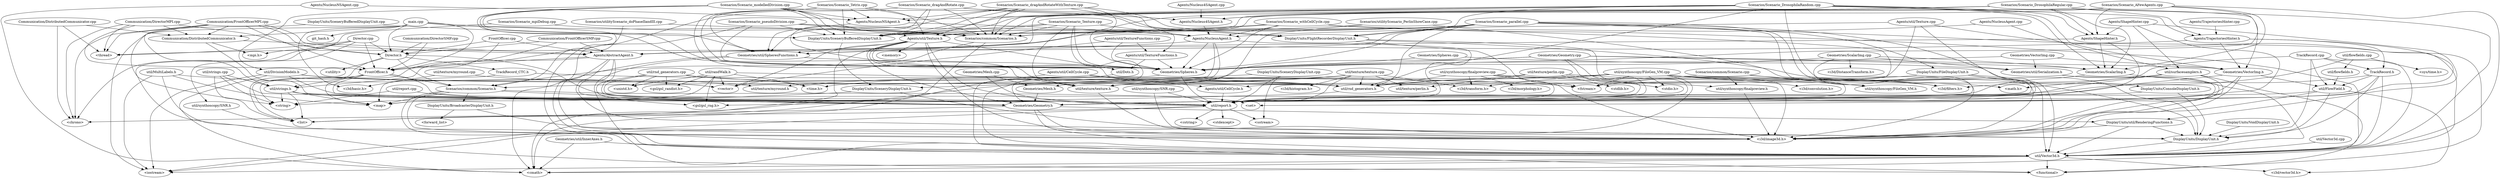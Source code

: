 digraph G {
"Agents/AbstractAgent.h";
"<i3d/image3d.h>";
"util/report.h";
"DisplayUnits/DisplayUnit.h";
"Geometries/Geometry.h";
"FrontOfficer.h";
"util/strings.h";
"Agents/Nucleus4SAgent.cpp";
"Agents/Nucleus4SAgent.h";
"Agents/NucleusAgent.h";
"Agents/NucleusAgent.cpp";
"util/surfacesamplers.h";
"<list>";
"<vector>";
"Geometries/Spheres.h";
"Agents/NucleusNSAgent.cpp";
"<cmath>";
"Agents/NucleusNSAgent.h";
"Geometries/util/SpheresFunctions.h";
"Agents/ShapeHinter.cpp";
"DisplayUnits/util/RenderingFunctions.h";
"Agents/ShapeHinter.h";
"Geometries/ScalarImg.h";
"Agents/TrajectoriesHinter.cpp";
"Agents/TrajectoriesHinter.h";
"Geometries/VectorImg.h";
"TrackRecord.h";
"Agents/util/CellCycle.cpp";
"util/rnd_generators.h";
"Agents/util/CellCycle.h";
"Agents/util/Texture.cpp";
"util/texture/texture.h";
"Agents/util/Texture.h";
"<memory>";
"util/Dots.h";
"Agents/util/TextureFunctions.cpp";
"Agents/util/TextureFunctions.h";
"Communication/DirectorMPI.cpp";
"Communication/DistributedCommunicator.h";
"Director.h";
"<chrono>";
"<thread>";
"Communication/DirectorSMP.cpp";
"Communication/DistributedCommunicator.cpp";
"<mpi.h>";
"Communication/FrontOfficerMPI.cpp";
"Communication/FrontOfficerSMP.cpp";
"Director.cpp";
"util/Vector3d.h";
"util/synthoscopy/SNR.h";
"<utility>";
"TrackRecord_CTC.h";
"Scenarios/common/Scenario.h";
"DisplayUnits/BroadcasterDisplayUnit.h";
"<forward_list>";
"DisplayUnits/ConsoleDisplayUnit.h";
"DisplayUnits/FileDisplayUnit.h";
"<fstream>";
"DisplayUnits/FlightRecorderDisplayUnit.h";
"DisplayUnits/SceneryBufferedDisplayUnit.cpp";
"DisplayUnits/SceneryBufferedDisplayUnit.h";
"<string>";
"DisplayUnits/SceneryDisplayUnit.h";
"DisplayUnits/SceneryDisplayUnit.cpp";
"<sstream>";
"DisplayUnits/VoidDisplayUnit.h";
"FrontOfficer.cpp";
"<map>";
"Geometries/Geometry.cpp";
"Geometries/Mesh.h";
"Geometries/Mesh.cpp";
"Geometries/ScalarImg.cpp";
"<i3d/DistanceTransform.h>";
"Geometries/util/Serialization.h";
"Geometries/Spheres.cpp";
"Geometries/util/InnerAxes.h";
"<functional>";
"Geometries/VectorImg.cpp";
"util/FlowField.h";
"main.cpp";
"<iostream>";
"<i3d/basic.h>";
"git_hash.h";
"Scenarios/common/Scenarios.h";
"Scenarios/common/Scenario.cpp";
"util/synthoscopy/finalpreview.h";
"util/synthoscopy/FiloGen_VM.h";
"<i3d/filters.h>";
"<set>";
"Scenarios/Scenario_AFewAgents.cpp";
"Scenarios/Scenario_dragAndRotate.cpp";
"Scenarios/Scenario_dragAndRotateWithTexture.cpp";
"Scenarios/Scenario_DrosophilaRandom.cpp";
"Scenarios/Scenario_DrosophilaRegular.cpp";
"Scenarios/Scenario_modelledDivision.cpp";
"util/DivisionModels.h";
"Scenarios/Scenario_mpiDebug.cpp";
"Scenarios/Scenario_parallel.cpp";
"Scenarios/Scenario_pseudoDivision.cpp";
"Scenarios/Scenario_Tetris.cpp";
"Scenarios/Scenario_Texture.cpp";
"Scenarios/Scenario_withCellCycle.cpp";
"Scenarios/utilityScenario_doPhaseIIandIII.cpp";
"Scenarios/utilityScenario_PerlinShowCase.cpp";
"TrackRecord.cpp";
"<i3d/vector3d.h>";
"util/flowfields.cpp";
"<sys/time.h>";
"util/flowfields.h";
"util/MultiLabels.h";
"util/randWalk.h";
"<gsl/gsl_rng.h>";
"<gsl/gsl_randist.h>";
"<time.h>";
"<unistd.h>";
"util/report.cpp";
"<stdexcept>";
"<cstring>";
"util/rnd_generators.cpp";
"util/strings.cpp";
"<math.h>";
"util/synthoscopy/FiloGen_VM.cpp";
"<stdio.h>";
"<i3d/transform.h>";
"<i3d/convolution.h>";
"util/synthoscopy/finalpreview.cpp";
"<i3d/morphology.h>";
"util/synthoscopy/SNR.cpp";
"util/texture/myround.cpp";
"util/texture/myround.h";
"util/texture/perlin.cpp";
"<stdlib.h>";
"util/texture/perlin.h";
"util/texture/texture.cpp";
"<i3d/histogram.h>";
"util/Vector3d.cpp";
"Agents/AbstractAgent.h" -> "<i3d/image3d.h>";
"Agents/AbstractAgent.h" -> "util/report.h";
"Agents/AbstractAgent.h" -> "DisplayUnits/DisplayUnit.h";
"Agents/AbstractAgent.h" -> "Geometries/Geometry.h";
"Agents/AbstractAgent.h" -> "FrontOfficer.h";
"Agents/AbstractAgent.h" -> "util/strings.h";
"util/report.h" -> "<iostream>";
"util/report.h" -> "<sstream>";
"util/report.h" -> "<stdexcept>";
"util/report.h" -> "<cstring>";
"util/report.h" -> "<chrono>";
"DisplayUnits/DisplayUnit.h" -> "util/Vector3d.h";
"Geometries/Geometry.h" -> "<list>";
"Geometries/Geometry.h" -> "<i3d/image3d.h>";
"Geometries/Geometry.h" -> "util/Vector3d.h";
"Geometries/Geometry.h" -> "DisplayUnits/util/RenderingFunctions.h";
"FrontOfficer.h" -> "<list>";
"FrontOfficer.h" -> "<map>";
"FrontOfficer.h" -> "util/report.h";
"FrontOfficer.h" -> "util/strings.h";
"FrontOfficer.h" -> "Scenarios/common/Scenario.h";
"FrontOfficer.h" -> "Geometries/Geometry.h";
"util/strings.h" -> "<string>";
"util/strings.h" -> "<list>";
"util/strings.h" -> "<map>";
"util/strings.h" -> "Geometries/Geometry.h";
"util/strings.h" -> "util/report.h";
"Agents/Nucleus4SAgent.cpp" -> "Agents/Nucleus4SAgent.h";
"Agents/Nucleus4SAgent.h" -> "Agents/NucleusAgent.h";
"Agents/NucleusAgent.h" -> "<list>";
"Agents/NucleusAgent.h" -> "<vector>";
"Agents/NucleusAgent.h" -> "util/report.h";
"Agents/NucleusAgent.h" -> "Agents/AbstractAgent.h";
"Agents/NucleusAgent.h" -> "Geometries/Spheres.h";
"Agents/NucleusAgent.cpp" -> "util/surfacesamplers.h";
"Agents/NucleusAgent.cpp" -> "Agents/NucleusAgent.h";
"util/surfacesamplers.h" -> "<math.h>";
"util/surfacesamplers.h" -> "<i3d/image3d.h>";
"util/surfacesamplers.h" -> "<functional>";
"util/surfacesamplers.h" -> "Geometries/Geometry.h";
"Geometries/Spheres.h" -> "util/report.h";
"Geometries/Spheres.h" -> "Geometries/Geometry.h";
"Agents/NucleusNSAgent.cpp" -> "<cmath>";
"Agents/NucleusNSAgent.cpp" -> "Agents/NucleusNSAgent.h";
"Agents/NucleusNSAgent.h" -> "Agents/NucleusAgent.h";
"Agents/NucleusNSAgent.h" -> "Geometries/util/SpheresFunctions.h";
"Geometries/util/SpheresFunctions.h" -> "<cmath>";
"Geometries/util/SpheresFunctions.h" -> "<functional>";
"Geometries/util/SpheresFunctions.h" -> "Geometries/Spheres.h";
"Agents/ShapeHinter.cpp" -> "util/report.h";
"Agents/ShapeHinter.cpp" -> "DisplayUnits/util/RenderingFunctions.h";
"Agents/ShapeHinter.cpp" -> "util/surfacesamplers.h";
"Agents/ShapeHinter.cpp" -> "Agents/ShapeHinter.h";
"DisplayUnits/util/RenderingFunctions.h" -> "<i3d/image3d.h>";
"DisplayUnits/util/RenderingFunctions.h" -> "util/Vector3d.h";
"DisplayUnits/util/RenderingFunctions.h" -> "DisplayUnits/DisplayUnit.h";
"Agents/ShapeHinter.h" -> "util/report.h";
"Agents/ShapeHinter.h" -> "Agents/AbstractAgent.h";
"Agents/ShapeHinter.h" -> "Geometries/ScalarImg.h";
"Geometries/ScalarImg.h" -> "<i3d/image3d.h>";
"Geometries/ScalarImg.h" -> "Geometries/Geometry.h";
"Agents/TrajectoriesHinter.cpp" -> "Agents/TrajectoriesHinter.h";
"Agents/TrajectoriesHinter.h" -> "util/report.h";
"Agents/TrajectoriesHinter.h" -> "Agents/AbstractAgent.h";
"Agents/TrajectoriesHinter.h" -> "Geometries/VectorImg.h";
"Agents/TrajectoriesHinter.h" -> "TrackRecord.h";
"Geometries/VectorImg.h" -> "<i3d/image3d.h>";
"Geometries/VectorImg.h" -> "util/report.h";
"Geometries/VectorImg.h" -> "util/FlowField.h";
"Geometries/VectorImg.h" -> "Geometries/Geometry.h";
"TrackRecord.h" -> "<map>";
"TrackRecord.h" -> "<set>";
"TrackRecord.h" -> "util/Vector3d.h";
"TrackRecord.h" -> "util/FlowField.h";
"TrackRecord.h" -> "DisplayUnits/DisplayUnit.h";
"Agents/util/CellCycle.cpp" -> "<cmath>";
"Agents/util/CellCycle.cpp" -> "util/rnd_generators.h";
"Agents/util/CellCycle.cpp" -> "Agents/util/CellCycle.h";
"util/rnd_generators.h" -> "<gsl/gsl_rng.h>";
"Agents/util/CellCycle.h" -> "util/report.h";
"Agents/util/Texture.cpp" -> "<cmath>";
"Agents/util/Texture.cpp" -> "util/texture/texture.h";
"Agents/util/Texture.cpp" -> "util/report.h";
"Agents/util/Texture.cpp" -> "Agents/util/Texture.h";
"util/texture/texture.h" -> "<i3d/image3d.h>";
"Agents/util/Texture.h" -> "<memory>";
"Agents/util/Texture.h" -> "<vector>";
"Agents/util/Texture.h" -> "<cmath>";
"Agents/util/Texture.h" -> "<i3d/image3d.h>";
"Agents/util/Texture.h" -> "util/report.h";
"Agents/util/Texture.h" -> "util/rnd_generators.h";
"Agents/util/Texture.h" -> "util/Dots.h";
"Agents/util/Texture.h" -> "Geometries/Geometry.h";
"Agents/util/Texture.h" -> "Geometries/Spheres.h";
"Agents/util/Texture.h" -> "Geometries/util/SpheresFunctions.h";
"util/Dots.h" -> "util/Vector3d.h";
"Agents/util/TextureFunctions.cpp" -> "<vector>";
"Agents/util/TextureFunctions.cpp" -> "Geometries/Spheres.h";
"Agents/util/TextureFunctions.cpp" -> "Agents/util/TextureFunctions.h";
"Agents/util/TextureFunctions.h" -> "util/Dots.h";
"Agents/util/TextureFunctions.h" -> "Geometries/Spheres.h";
"Communication/DirectorMPI.cpp" -> "Communication/DistributedCommunicator.h";
"Communication/DirectorMPI.cpp" -> "Director.h";
"Communication/DirectorMPI.cpp" -> "FrontOfficer.h";
"Communication/DirectorMPI.cpp" -> "<chrono>";
"Communication/DirectorMPI.cpp" -> "<thread>";
"Communication/DistributedCommunicator.h" -> "Agents/AbstractAgent.h";
"Communication/DistributedCommunicator.h" -> "util/report.h";
"Communication/DistributedCommunicator.h" -> "<mpi.h>";
"Director.h" -> "<list>";
"Director.h" -> "<utility>";
"Director.h" -> "util/report.h";
"Director.h" -> "TrackRecord_CTC.h";
"Director.h" -> "Scenarios/common/Scenario.h";
"Communication/DirectorSMP.cpp" -> "Director.h";
"Communication/DirectorSMP.cpp" -> "FrontOfficer.h";
"Communication/DistributedCommunicator.cpp" -> "Communication/DistributedCommunicator.h";
"Communication/DistributedCommunicator.cpp" -> "<chrono>";
"Communication/DistributedCommunicator.cpp" -> "<thread>";
"Communication/FrontOfficerMPI.cpp" -> "Agents/AbstractAgent.h";
"Communication/FrontOfficerMPI.cpp" -> "FrontOfficer.h";
"Communication/FrontOfficerMPI.cpp" -> "Director.h";
"Communication/FrontOfficerMPI.cpp" -> "util/strings.h";
"Communication/FrontOfficerMPI.cpp" -> "Communication/DistributedCommunicator.h";
"Communication/FrontOfficerMPI.cpp" -> "<chrono>";
"Communication/FrontOfficerMPI.cpp" -> "<thread>";
"Communication/FrontOfficerSMP.cpp" -> "Agents/AbstractAgent.h";
"Communication/FrontOfficerSMP.cpp" -> "FrontOfficer.h";
"Communication/FrontOfficerSMP.cpp" -> "Director.h";
"Director.cpp" -> "<chrono>";
"Director.cpp" -> "<thread>";
"Director.cpp" -> "util/Vector3d.h";
"Director.cpp" -> "util/synthoscopy/SNR.h";
"Director.cpp" -> "FrontOfficer.h";
"Director.cpp" -> "Director.h";
"util/Vector3d.h" -> "<iostream>";
"util/Vector3d.h" -> "<cmath>";
"util/Vector3d.h" -> "<i3d/vector3d.h>";
"util/Vector3d.h" -> "<functional>";
"util/synthoscopy/SNR.h" -> "<i3d/image3d.h>";
"TrackRecord_CTC.h" -> "<map>";
"TrackRecord_CTC.h" -> "<fstream>";
"Scenarios/common/Scenario.h" -> "<map>";
"Scenarios/common/Scenario.h" -> "<set>";
"Scenarios/common/Scenario.h" -> "<i3d/image3d.h>";
"Scenarios/common/Scenario.h" -> "util/Vector3d.h";
"Scenarios/common/Scenario.h" -> "util/report.h";
"Scenarios/common/Scenario.h" -> "DisplayUnits/BroadcasterDisplayUnit.h";
"DisplayUnits/BroadcasterDisplayUnit.h" -> "DisplayUnits/DisplayUnit.h";
"DisplayUnits/BroadcasterDisplayUnit.h" -> "<forward_list>";
"DisplayUnits/ConsoleDisplayUnit.h" -> "util/report.h";
"DisplayUnits/ConsoleDisplayUnit.h" -> "DisplayUnits/DisplayUnit.h";
"DisplayUnits/FileDisplayUnit.h" -> "<fstream>";
"DisplayUnits/FileDisplayUnit.h" -> "DisplayUnits/DisplayUnit.h";
"DisplayUnits/FileDisplayUnit.h" -> "util/report.h";
"DisplayUnits/FlightRecorderDisplayUnit.h" -> "<fstream>";
"DisplayUnits/FlightRecorderDisplayUnit.h" -> "DisplayUnits/DisplayUnit.h";
"DisplayUnits/FlightRecorderDisplayUnit.h" -> "util/report.h";
"DisplayUnits/SceneryBufferedDisplayUnit.cpp" -> "DisplayUnits/SceneryBufferedDisplayUnit.h";
"DisplayUnits/SceneryBufferedDisplayUnit.cpp" -> "<string>";
"DisplayUnits/SceneryBufferedDisplayUnit.h" -> "DisplayUnits/SceneryDisplayUnit.h";
"DisplayUnits/SceneryDisplayUnit.h" -> "DisplayUnits/DisplayUnit.h";
"DisplayUnits/SceneryDisplayUnit.h" -> "<string>";
"DisplayUnits/SceneryDisplayUnit.cpp" -> "DisplayUnits/SceneryDisplayUnit.h";
"DisplayUnits/SceneryDisplayUnit.cpp" -> "util/report.h";
"DisplayUnits/SceneryDisplayUnit.cpp" -> "<sstream>";
"DisplayUnits/VoidDisplayUnit.h" -> "DisplayUnits/DisplayUnit.h";
"FrontOfficer.cpp" -> "Agents/AbstractAgent.h";
"FrontOfficer.cpp" -> "FrontOfficer.h";
"FrontOfficer.cpp" -> "Director.h";
"Geometries/Geometry.cpp" -> "util/report.h";
"Geometries/Geometry.cpp" -> "Geometries/Geometry.h";
"Geometries/Geometry.cpp" -> "Geometries/Mesh.h";
"Geometries/Geometry.cpp" -> "Geometries/ScalarImg.h";
"Geometries/Geometry.cpp" -> "Geometries/Spheres.h";
"Geometries/Geometry.cpp" -> "Geometries/VectorImg.h";
"Geometries/Mesh.h" -> "Geometries/Geometry.h";
"Geometries/Mesh.cpp" -> "util/report.h";
"Geometries/Mesh.cpp" -> "Geometries/Mesh.h";
"Geometries/ScalarImg.cpp" -> "<i3d/DistanceTransform.h>";
"Geometries/ScalarImg.cpp" -> "util/report.h";
"Geometries/ScalarImg.cpp" -> "Geometries/Spheres.h";
"Geometries/ScalarImg.cpp" -> "Geometries/ScalarImg.h";
"Geometries/ScalarImg.cpp" -> "Geometries/util/Serialization.h";
"Geometries/util/Serialization.h" -> "util/Vector3d.h";
"Geometries/util/Serialization.h" -> "<i3d/image3d.h>";
"Geometries/Spheres.cpp" -> "Geometries/Spheres.h";
"Geometries/Spheres.cpp" -> "Geometries/util/Serialization.h";
"Geometries/util/InnerAxes.h" -> "<cmath>";
"Geometries/util/InnerAxes.h" -> "util/Vector3d.h";
"Geometries/VectorImg.cpp" -> "Geometries/Spheres.h";
"Geometries/VectorImg.cpp" -> "Geometries/VectorImg.h";
"Geometries/VectorImg.cpp" -> "Geometries/util/Serialization.h";
"util/FlowField.h" -> "<i3d/image3d.h>";
"util/FlowField.h" -> "<i3d/vector3d.h>";
"util/FlowField.h" -> "util/report.h";
"util/FlowField.h" -> "DisplayUnits/DisplayUnit.h";
"main.cpp" -> "<iostream>";
"main.cpp" -> "<i3d/basic.h>";
"main.cpp" -> "git_hash.h";
"main.cpp" -> "Communication/DistributedCommunicator.h";
"main.cpp" -> "Scenarios/common/Scenario.h";
"main.cpp" -> "Scenarios/common/Scenarios.h";
"main.cpp" -> "Director.h";
"main.cpp" -> "FrontOfficer.h";
"Scenarios/common/Scenarios.h" -> "<list>";
"Scenarios/common/Scenarios.h" -> "Scenarios/common/Scenario.h";
"Scenarios/common/Scenario.cpp" -> "Scenarios/common/Scenario.h";
"Scenarios/common/Scenario.cpp" -> "util/synthoscopy/finalpreview.h";
"Scenarios/common/Scenario.cpp" -> "util/synthoscopy/FiloGen_VM.h";
"Scenarios/common/Scenario.cpp" -> "<i3d/filters.h>";
"util/synthoscopy/finalpreview.h" -> "<i3d/image3d.h>";
"Scenarios/Scenario_AFewAgents.cpp" -> "DisplayUnits/SceneryBufferedDisplayUnit.h";
"Scenarios/Scenario_AFewAgents.cpp" -> "util/Vector3d.h";
"Scenarios/Scenario_AFewAgents.cpp" -> "Geometries/Spheres.h";
"Scenarios/Scenario_AFewAgents.cpp" -> "Geometries/ScalarImg.h";
"Scenarios/Scenario_AFewAgents.cpp" -> "Agents/Nucleus4SAgent.h";
"Scenarios/Scenario_AFewAgents.cpp" -> "Agents/ShapeHinter.h";
"Scenarios/Scenario_AFewAgents.cpp" -> "Scenarios/common/Scenarios.h";
"Scenarios/Scenario_dragAndRotate.cpp" -> "DisplayUnits/SceneryBufferedDisplayUnit.h";
"Scenarios/Scenario_dragAndRotate.cpp" -> "util/Vector3d.h";
"Scenarios/Scenario_dragAndRotate.cpp" -> "Geometries/Spheres.h";
"Scenarios/Scenario_dragAndRotate.cpp" -> "Agents/Nucleus4SAgent.h";
"Scenarios/Scenario_dragAndRotate.cpp" -> "Scenarios/common/Scenarios.h";
"Scenarios/Scenario_dragAndRotate.cpp" -> "DisplayUnits/FlightRecorderDisplayUnit.h";
"Scenarios/Scenario_dragAndRotateWithTexture.cpp" -> "DisplayUnits/SceneryBufferedDisplayUnit.h";
"Scenarios/Scenario_dragAndRotateWithTexture.cpp" -> "DisplayUnits/FlightRecorderDisplayUnit.h";
"Scenarios/Scenario_dragAndRotateWithTexture.cpp" -> "Geometries/Spheres.h";
"Scenarios/Scenario_dragAndRotateWithTexture.cpp" -> "Geometries/util/SpheresFunctions.h";
"Scenarios/Scenario_dragAndRotateWithTexture.cpp" -> "Agents/NucleusNSAgent.h";
"Scenarios/Scenario_dragAndRotateWithTexture.cpp" -> "Agents/util/Texture.h";
"Scenarios/Scenario_dragAndRotateWithTexture.cpp" -> "Agents/util/TextureFunctions.h";
"Scenarios/Scenario_dragAndRotateWithTexture.cpp" -> "Scenarios/common/Scenarios.h";
"Scenarios/Scenario_DrosophilaRandom.cpp" -> "DisplayUnits/SceneryBufferedDisplayUnit.h";
"Scenarios/Scenario_DrosophilaRandom.cpp" -> "DisplayUnits/FlightRecorderDisplayUnit.h";
"Scenarios/Scenario_DrosophilaRandom.cpp" -> "util/rnd_generators.h";
"Scenarios/Scenario_DrosophilaRandom.cpp" -> "util/Vector3d.h";
"Scenarios/Scenario_DrosophilaRandom.cpp" -> "Geometries/ScalarImg.h";
"Scenarios/Scenario_DrosophilaRandom.cpp" -> "Geometries/VectorImg.h";
"Scenarios/Scenario_DrosophilaRandom.cpp" -> "Agents/NucleusNSAgent.h";
"Scenarios/Scenario_DrosophilaRandom.cpp" -> "Agents/ShapeHinter.h";
"Scenarios/Scenario_DrosophilaRandom.cpp" -> "Agents/TrajectoriesHinter.h";
"Scenarios/Scenario_DrosophilaRandom.cpp" -> "Geometries/util/SpheresFunctions.h";
"Scenarios/Scenario_DrosophilaRandom.cpp" -> "Scenarios/common/Scenarios.h";
"Scenarios/Scenario_DrosophilaRegular.cpp" -> "DisplayUnits/SceneryBufferedDisplayUnit.h";
"Scenarios/Scenario_DrosophilaRegular.cpp" -> "util/Vector3d.h";
"Scenarios/Scenario_DrosophilaRegular.cpp" -> "Geometries/ScalarImg.h";
"Scenarios/Scenario_DrosophilaRegular.cpp" -> "Geometries/VectorImg.h";
"Scenarios/Scenario_DrosophilaRegular.cpp" -> "Agents/Nucleus4SAgent.h";
"Scenarios/Scenario_DrosophilaRegular.cpp" -> "Agents/ShapeHinter.h";
"Scenarios/Scenario_DrosophilaRegular.cpp" -> "Agents/TrajectoriesHinter.h";
"Scenarios/Scenario_DrosophilaRegular.cpp" -> "Geometries/util/SpheresFunctions.h";
"Scenarios/Scenario_DrosophilaRegular.cpp" -> "Scenarios/common/Scenarios.h";
"Scenarios/Scenario_modelledDivision.cpp" -> "DisplayUnits/SceneryBufferedDisplayUnit.h";
"Scenarios/Scenario_modelledDivision.cpp" -> "DisplayUnits/FlightRecorderDisplayUnit.h";
"Scenarios/Scenario_modelledDivision.cpp" -> "Geometries/Spheres.h";
"Scenarios/Scenario_modelledDivision.cpp" -> "Geometries/util/SpheresFunctions.h";
"Scenarios/Scenario_modelledDivision.cpp" -> "Scenarios/common/Scenarios.h";
"Scenarios/Scenario_modelledDivision.cpp" -> "Agents/NucleusNSAgent.h";
"Scenarios/Scenario_modelledDivision.cpp" -> "Agents/util/Texture.h";
"Scenarios/Scenario_modelledDivision.cpp" -> "util/texture/texture.h";
"Scenarios/Scenario_modelledDivision.cpp" -> "util/DivisionModels.h";
"util/DivisionModels.h" -> "<iostream>";
"util/DivisionModels.h" -> "<fstream>";
"util/DivisionModels.h" -> "<vector>";
"util/DivisionModels.h" -> "<cmath>";
"util/DivisionModels.h" -> "util/report.h";
"util/DivisionModels.h" -> "util/rnd_generators.h";
"Scenarios/Scenario_mpiDebug.cpp" -> "Scenarios/common/Scenarios.h";
"Scenarios/Scenario_mpiDebug.cpp" -> "<mpi.h>";
"Scenarios/Scenario_parallel.cpp" -> "<thread>";
"Scenarios/Scenario_parallel.cpp" -> "<functional>";
"Scenarios/Scenario_parallel.cpp" -> "<i3d/image3d.h>";
"Scenarios/Scenario_parallel.cpp" -> "Scenarios/common/Scenarios.h";
"Scenarios/Scenario_parallel.cpp" -> "DisplayUnits/ConsoleDisplayUnit.h";
"Scenarios/Scenario_parallel.cpp" -> "DisplayUnits/SceneryBufferedDisplayUnit.h";
"Scenarios/Scenario_parallel.cpp" -> "DisplayUnits/FileDisplayUnit.h";
"Scenarios/Scenario_parallel.cpp" -> "DisplayUnits/FlightRecorderDisplayUnit.h";
"Scenarios/Scenario_parallel.cpp" -> "util/rnd_generators.h";
"Scenarios/Scenario_parallel.cpp" -> "util/Vector3d.h";
"Scenarios/Scenario_parallel.cpp" -> "Geometries/Spheres.h";
"Scenarios/Scenario_parallel.cpp" -> "Agents/AbstractAgent.h";
"Scenarios/Scenario_pseudoDivision.cpp" -> "DisplayUnits/SceneryBufferedDisplayUnit.h";
"Scenarios/Scenario_pseudoDivision.cpp" -> "util/Vector3d.h";
"Scenarios/Scenario_pseudoDivision.cpp" -> "Geometries/Spheres.h";
"Scenarios/Scenario_pseudoDivision.cpp" -> "Agents/NucleusAgent.h";
"Scenarios/Scenario_pseudoDivision.cpp" -> "Scenarios/common/Scenarios.h";
"Scenarios/Scenario_Tetris.cpp" -> "DisplayUnits/SceneryBufferedDisplayUnit.h";
"Scenarios/Scenario_Tetris.cpp" -> "Geometries/Spheres.h";
"Scenarios/Scenario_Tetris.cpp" -> "Geometries/util/SpheresFunctions.h";
"Scenarios/Scenario_Tetris.cpp" -> "Scenarios/common/Scenarios.h";
"Scenarios/Scenario_Tetris.cpp" -> "Agents/NucleusNSAgent.h";
"Scenarios/Scenario_Tetris.cpp" -> "Agents/util/Texture.h";
"Scenarios/Scenario_Tetris.cpp" -> "util/texture/texture.h";
"Scenarios/Scenario_Texture.cpp" -> "DisplayUnits/SceneryBufferedDisplayUnit.h";
"Scenarios/Scenario_Texture.cpp" -> "util/Vector3d.h";
"Scenarios/Scenario_Texture.cpp" -> "Geometries/Spheres.h";
"Scenarios/Scenario_Texture.cpp" -> "Scenarios/common/Scenarios.h";
"Scenarios/Scenario_Texture.cpp" -> "Agents/NucleusAgent.h";
"Scenarios/Scenario_Texture.cpp" -> "Agents/util/Texture.h";
"Scenarios/Scenario_Texture.cpp" -> "util/texture/texture.h";
"Scenarios/Scenario_withCellCycle.cpp" -> "DisplayUnits/SceneryBufferedDisplayUnit.h";
"Scenarios/Scenario_withCellCycle.cpp" -> "util/Vector3d.h";
"Scenarios/Scenario_withCellCycle.cpp" -> "Geometries/Spheres.h";
"Scenarios/Scenario_withCellCycle.cpp" -> "Agents/NucleusAgent.h";
"Scenarios/Scenario_withCellCycle.cpp" -> "Agents/util/CellCycle.h";
"Scenarios/Scenario_withCellCycle.cpp" -> "Scenarios/common/Scenarios.h";
"Scenarios/utilityScenario_doPhaseIIandIII.cpp" -> "<string>";
"Scenarios/utilityScenario_doPhaseIIandIII.cpp" -> "Scenarios/common/Scenarios.h";
"Scenarios/utilityScenario_PerlinShowCase.cpp" -> "<i3d/image3d.h>";
"Scenarios/utilityScenario_PerlinShowCase.cpp" -> "Scenarios/common/Scenarios.h";
"Scenarios/utilityScenario_PerlinShowCase.cpp" -> "util/texture/texture.h";
"TrackRecord.cpp" -> "<fstream>";
"TrackRecord.cpp" -> "util/Vector3d.h";
"TrackRecord.cpp" -> "util/FlowField.h";
"TrackRecord.cpp" -> "DisplayUnits/DisplayUnit.h";
"TrackRecord.cpp" -> "TrackRecord.h";
"util/flowfields.cpp" -> "<sys/time.h>";
"util/flowfields.cpp" -> "<i3d/filters.h>";
"util/flowfields.cpp" -> "util/flowfields.h";
"util/flowfields.h" -> "util/FlowField.h";
"util/MultiLabels.h" -> "<iostream>";
"util/MultiLabels.h" -> "<vector>";
"util/MultiLabels.h" -> "<map>";
"util/MultiLabels.h" -> "<functional>";
"util/randWalk.h" -> "<gsl/gsl_rng.h>";
"util/randWalk.h" -> "<gsl/gsl_randist.h>";
"util/randWalk.h" -> "<time.h>";
"util/randWalk.h" -> "<unistd.h>";
"util/randWalk.h" -> "<fstream>";
"util/randWalk.h" -> "<map>";
"util/randWalk.h" -> "<vector>";
"util/report.cpp" -> "<string>";
"util/report.cpp" -> "util/report.h";
"util/rnd_generators.cpp" -> "<gsl/gsl_rng.h>";
"util/rnd_generators.cpp" -> "<gsl/gsl_randist.h>";
"util/rnd_generators.cpp" -> "<time.h>";
"util/rnd_generators.cpp" -> "<unistd.h>";
"util/rnd_generators.cpp" -> "util/report.h";
"util/rnd_generators.cpp" -> "util/rnd_generators.h";
"util/strings.cpp" -> "<string>";
"util/strings.cpp" -> "<list>";
"util/strings.cpp" -> "util/strings.h";
"util/strings.cpp" -> "Geometries/Geometry.h";
"util/synthoscopy/FiloGen_VM.cpp" -> "<stdio.h>";
"util/synthoscopy/FiloGen_VM.cpp" -> "<iostream>";
"util/synthoscopy/FiloGen_VM.cpp" -> "<fstream>";
"util/synthoscopy/FiloGen_VM.cpp" -> "<i3d/image3d.h>";
"util/synthoscopy/FiloGen_VM.cpp" -> "<i3d/transform.h>";
"util/synthoscopy/FiloGen_VM.cpp" -> "<i3d/filters.h>";
"util/synthoscopy/FiloGen_VM.cpp" -> "<i3d/convolution.h>";
"util/synthoscopy/FiloGen_VM.cpp" -> "util/rnd_generators.h";
"util/synthoscopy/FiloGen_VM.cpp" -> "util/texture/texture.h";
"util/synthoscopy/FiloGen_VM.cpp" -> "util/report.h";
"util/synthoscopy/FiloGen_VM.cpp" -> "util/synthoscopy/FiloGen_VM.h";
"util/synthoscopy/finalpreview.cpp" -> "<i3d/image3d.h>";
"util/synthoscopy/finalpreview.cpp" -> "<i3d/filters.h>";
"util/synthoscopy/finalpreview.cpp" -> "<i3d/morphology.h>";
"util/synthoscopy/finalpreview.cpp" -> "<i3d/transform.h>";
"util/synthoscopy/finalpreview.cpp" -> "util/report.h";
"util/synthoscopy/finalpreview.cpp" -> "util/rnd_generators.h";
"util/synthoscopy/finalpreview.cpp" -> "util/synthoscopy/finalpreview.h";
"util/synthoscopy/SNR.cpp" -> "<i3d/image3d.h>";
"util/synthoscopy/SNR.cpp" -> "util/report.h";
"util/texture/myround.cpp" -> "<i3d/basic.h>";
"util/texture/myround.cpp" -> "util/texture/myround.h";
"util/texture/perlin.cpp" -> "<stdlib.h>";
"util/texture/perlin.cpp" -> "<stdio.h>";
"util/texture/perlin.cpp" -> "<math.h>";
"util/texture/perlin.cpp" -> "util/rnd_generators.h";
"util/texture/perlin.cpp" -> "util/texture/perlin.h";
"util/texture/texture.cpp" -> "<time.h>";
"util/texture/texture.cpp" -> "<i3d/histogram.h>";
"util/texture/texture.cpp" -> "<i3d/transform.h>";
"util/texture/texture.cpp" -> "util/report.h";
"util/texture/texture.cpp" -> "util/rnd_generators.h";
"util/texture/texture.cpp" -> "util/texture/perlin.h";
"util/texture/texture.cpp" -> "util/texture/texture.h";
"util/texture/texture.cpp" -> "util/texture/myround.h";
"util/Vector3d.cpp" -> "util/Vector3d.h";
}
